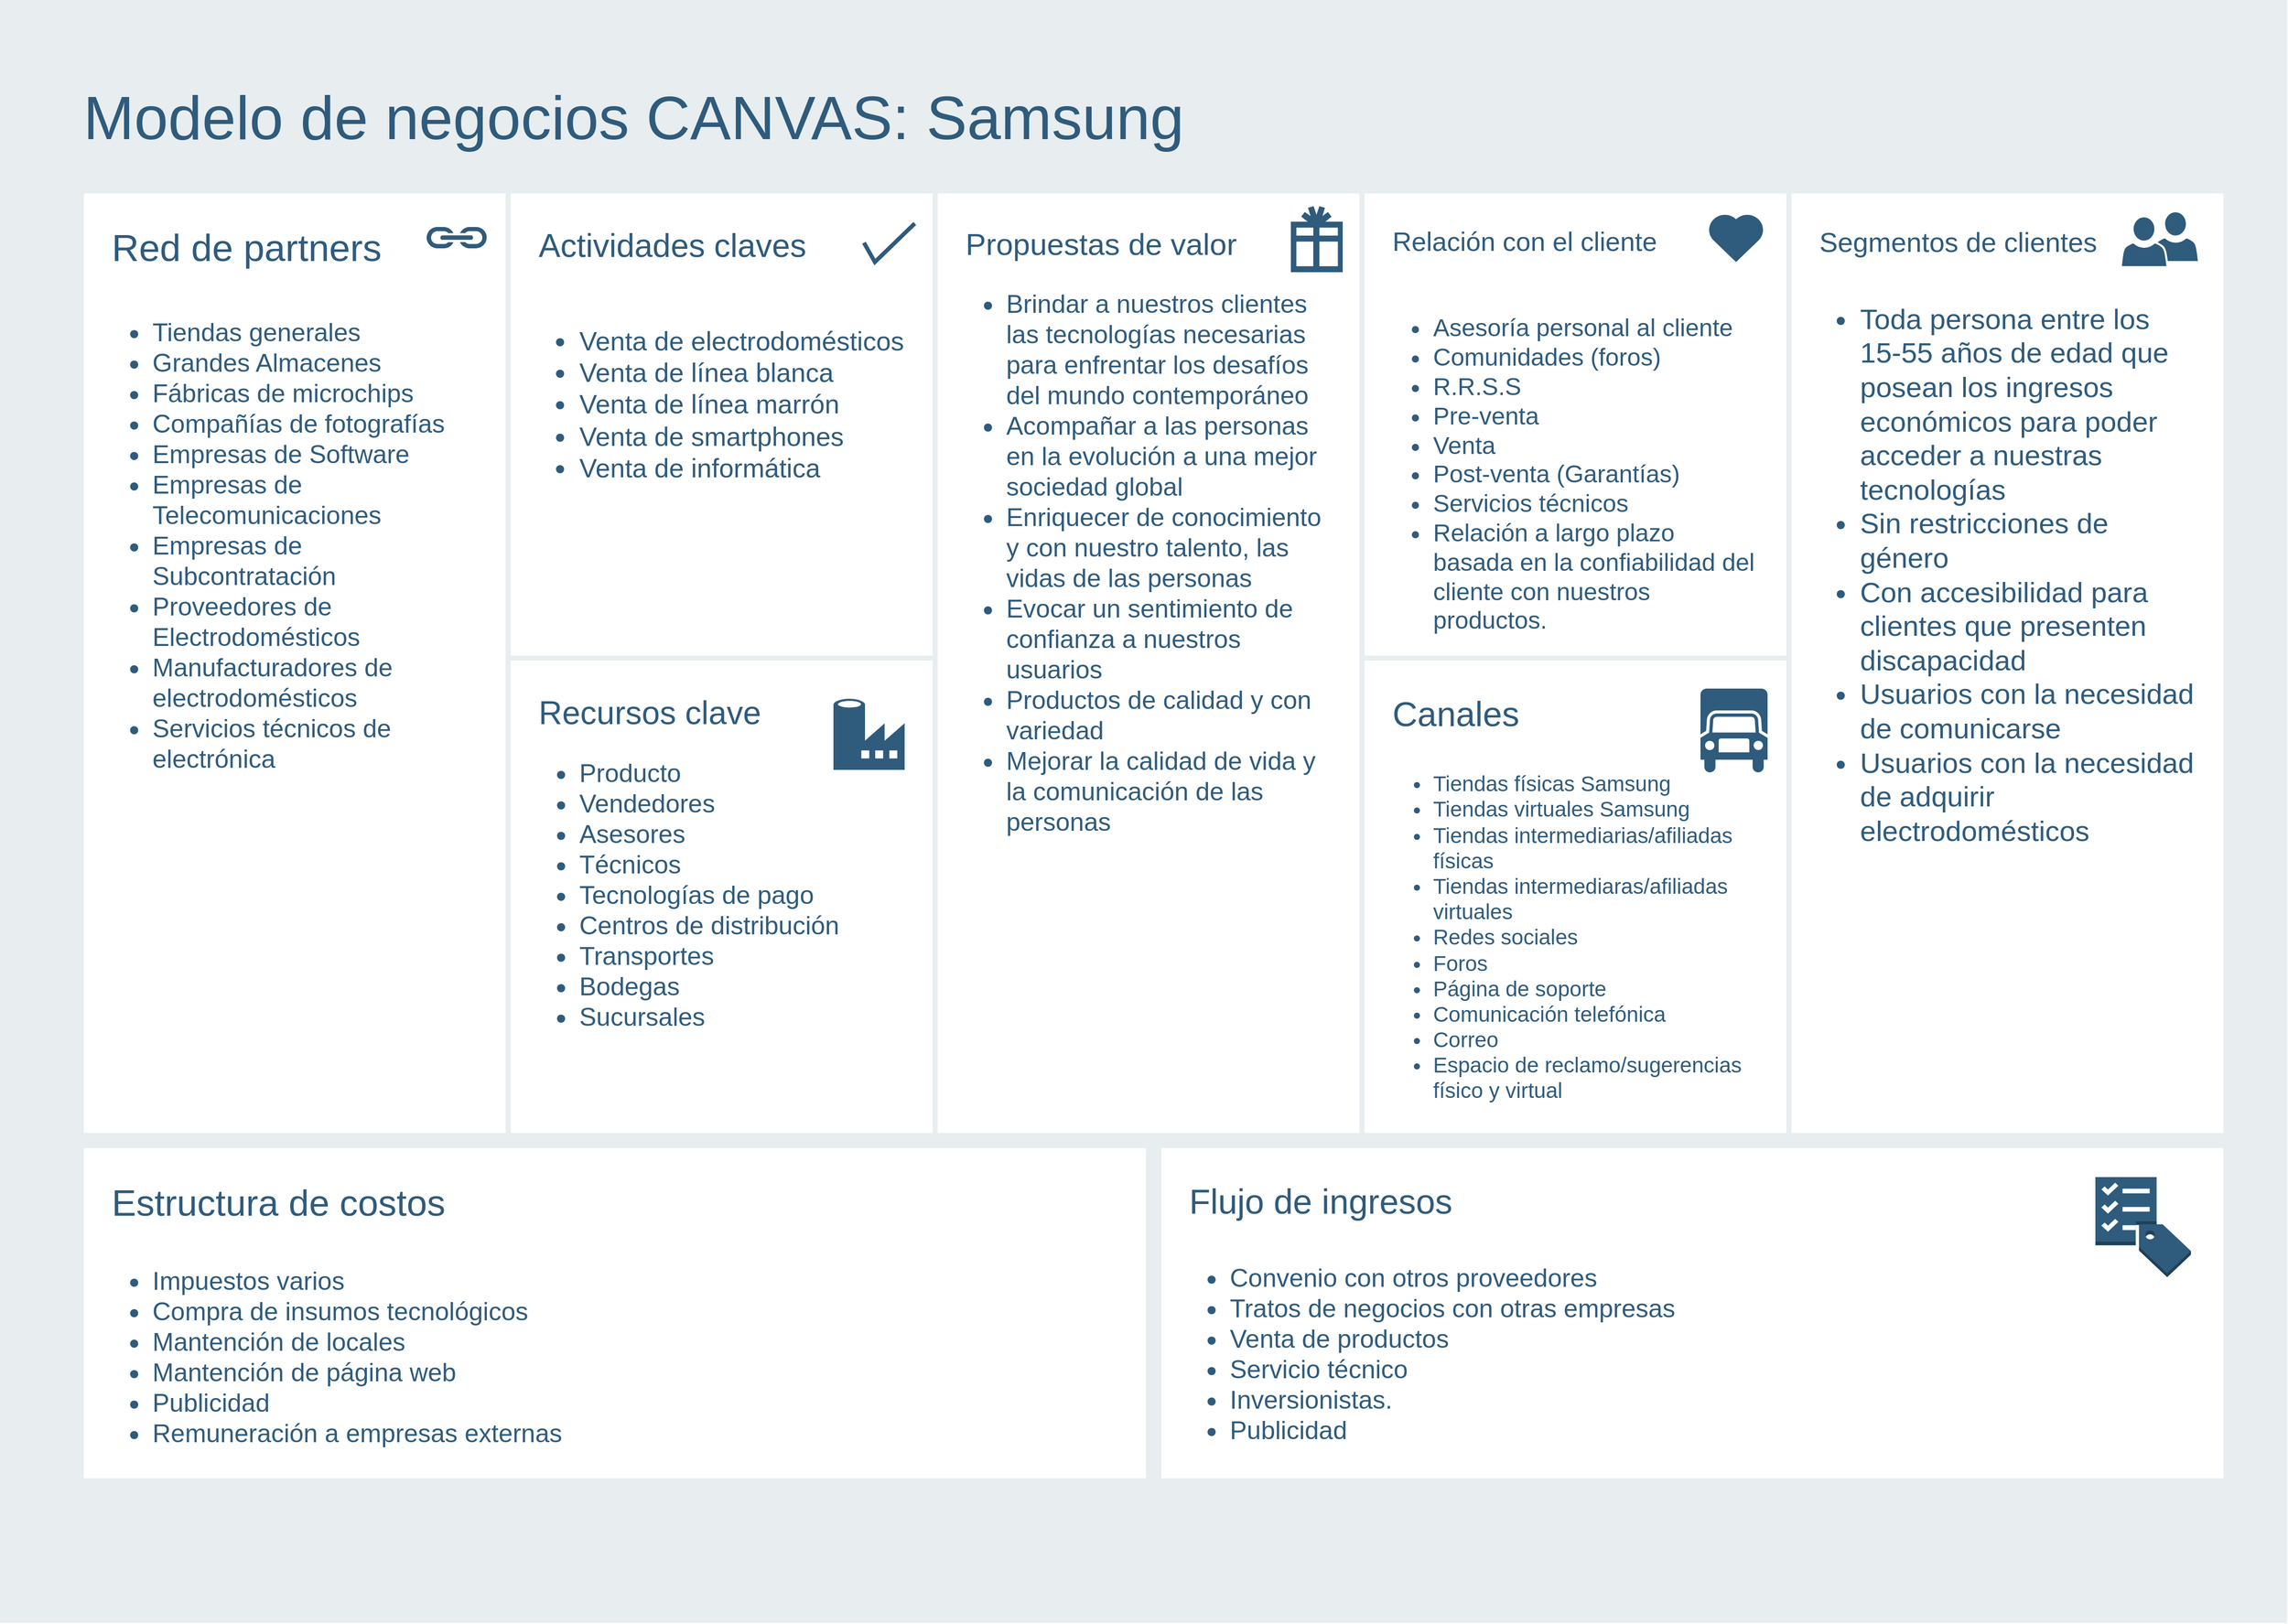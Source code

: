 <mxfile version="15.5.8" type="google"><diagram id="07fea595-8f29-1299-0266-81d95cde20df" name="Page-1"><mxGraphModel dx="4818" dy="1257" grid="1" gridSize="10" guides="1" tooltips="1" connect="1" arrows="1" fold="1" page="1" pageScale="1" pageWidth="1169" pageHeight="827" background="none" math="0" shadow="0"><root><mxCell id="0"/><mxCell id="1" parent="0"/><mxCell id="698" value="" style="rounded=0;whiteSpace=wrap;html=1;shadow=0;labelBackgroundColor=none;strokeColor=none;strokeWidth=3;fillColor=#e8edf0;fontSize=60;fontColor=#2F5B7C;align=left;" parent="1" vertex="1"><mxGeometry x="-2290" y="32" width="2250" height="1598" as="geometry"/></mxCell><mxCell id="699" value="&lt;div style=&quot;font-size: 26px&quot;&gt;&lt;font style=&quot;font-size: 26px&quot;&gt;Relación con el cliente&lt;/font&gt;&lt;/div&gt;&lt;div style=&quot;font-size: 26px&quot;&gt;&lt;font style=&quot;font-size: 26px&quot;&gt;&lt;br&gt;&lt;/font&gt;&lt;/div&gt;&lt;div style=&quot;font-size: 24px&quot;&gt;&lt;ul&gt;&lt;li&gt;&lt;font style=&quot;font-size: 24px&quot;&gt;Asesoría personal al cliente&lt;/font&gt;&lt;/li&gt;&lt;li&gt;&lt;font style=&quot;font-size: 24px&quot;&gt;Comunidades (foros)&lt;/font&gt;&lt;/li&gt;&lt;li&gt;&lt;font style=&quot;font-size: 24px&quot;&gt;R.R.S.S&lt;/font&gt;&lt;/li&gt;&lt;li&gt;&lt;font style=&quot;font-size: 24px&quot;&gt;Pre-venta&lt;/font&gt;&lt;/li&gt;&lt;li&gt;&lt;font style=&quot;font-size: 24px&quot;&gt;Venta&lt;/font&gt;&lt;/li&gt;&lt;li&gt;&lt;font style=&quot;font-size: 24px&quot;&gt;Post-venta (Garantías)&lt;/font&gt;&lt;/li&gt;&lt;li&gt;&lt;font style=&quot;font-size: 24px&quot;&gt;Servicios técnicos&lt;/font&gt;&lt;/li&gt;&lt;li&gt;&lt;font style=&quot;font-size: 24px&quot;&gt;Relación a largo plazo basada en la confiabilidad del cliente con nuestros productos.&lt;/font&gt;&lt;/li&gt;&lt;/ul&gt;&lt;/div&gt;" style="rounded=0;whiteSpace=wrap;html=1;shadow=0;labelBackgroundColor=none;strokeColor=#e8edf0;strokeWidth=5;fillColor=#ffffff;fontSize=12;fontColor=#2F5B7C;align=left;verticalAlign=top;spacing=30;" parent="1" vertex="1"><mxGeometry x="-950" y="220" width="420" height="460" as="geometry"/></mxCell><mxCell id="700" value="&lt;div&gt;&lt;font&gt;&lt;font style=&quot;font-size: 37px&quot;&gt;Red de partners&lt;/font&gt;&lt;br&gt;&lt;/font&gt;&lt;/div&gt;&lt;div&gt;&lt;font size=&quot;3&quot;&gt;&lt;br&gt;&lt;/font&gt;&lt;/div&gt;&lt;ul style=&quot;font-size: 25px&quot;&gt;&lt;li&gt;&lt;font style=&quot;font-size: 25px&quot;&gt;Tiendas generales&lt;/font&gt;&lt;/li&gt;&lt;li&gt;&lt;font style=&quot;font-size: 25px&quot;&gt;Grandes Almacenes&lt;/font&gt;&lt;/li&gt;&lt;li&gt;&lt;font style=&quot;font-size: 25px&quot;&gt;Fábricas de microchips&lt;/font&gt;&lt;/li&gt;&lt;li&gt;&lt;font style=&quot;font-size: 25px&quot;&gt;Compañías de fotografías&lt;/font&gt;&lt;/li&gt;&lt;li&gt;&lt;font style=&quot;font-size: 25px&quot;&gt;Empresas de Software&lt;/font&gt;&lt;/li&gt;&lt;li&gt;&lt;font style=&quot;font-size: 25px&quot;&gt;Empresas de Telecomunicaciones&lt;/font&gt;&lt;/li&gt;&lt;li&gt;&lt;font style=&quot;font-size: 25px&quot;&gt;Empresas de Subcontratación&lt;/font&gt;&lt;/li&gt;&lt;li&gt;&lt;font style=&quot;font-size: 25px&quot;&gt;Proveedores de Electrodomésticos&lt;/font&gt;&lt;/li&gt;&lt;li&gt;&lt;font style=&quot;font-size: 25px&quot;&gt;Manufacturadores de electrodomésticos&lt;/font&gt;&lt;/li&gt;&lt;li&gt;&lt;font style=&quot;font-size: 25px&quot;&gt;Servicios técnicos de electrónica&lt;/font&gt;&lt;/li&gt;&lt;/ul&gt;&lt;br&gt;&lt;ul&gt;&lt;/ul&gt;" style="rounded=0;whiteSpace=wrap;html=1;shadow=0;labelBackgroundColor=none;strokeColor=#e8edf0;strokeWidth=5;fillColor=#ffffff;fontSize=12;fontColor=#2F5B7C;align=left;verticalAlign=top;spacing=30;" parent="1" vertex="1"><mxGeometry x="-2210" y="220" width="420" height="930" as="geometry"/></mxCell><mxCell id="701" value="&lt;font style=&quot;font-size: 32px&quot;&gt;&lt;font style=&quot;font-size: 32px&quot;&gt;Actividades claves&lt;/font&gt;&lt;br&gt;&lt;/font&gt;&lt;div style=&quot;font-size: 28px&quot;&gt;&lt;font style=&quot;font-size: 28px&quot;&gt;&lt;br&gt;&lt;/font&gt;&lt;/div&gt;&lt;ul style=&quot;font-size: 26px&quot;&gt;&lt;li&gt;&lt;font style=&quot;font-size: 26px&quot;&gt;Venta de electrodomésticos&lt;/font&gt;&lt;/li&gt;&lt;li&gt;&lt;font style=&quot;font-size: 26px&quot;&gt;Venta de línea blanca&lt;/font&gt;&lt;/li&gt;&lt;li&gt;&lt;font style=&quot;font-size: 26px&quot;&gt;Venta de línea marrón&lt;/font&gt;&lt;/li&gt;&lt;li&gt;&lt;font style=&quot;font-size: 26px&quot;&gt;Venta de smartphones&lt;/font&gt;&lt;/li&gt;&lt;li&gt;&lt;font style=&quot;font-size: 26px&quot;&gt;Venta de informática&lt;/font&gt;&lt;/li&gt;&lt;/ul&gt;&lt;font style=&quot;font-size: 28px&quot;&gt;&lt;br&gt;&lt;/font&gt;&lt;div style=&quot;font-size: 28px&quot;&gt;&lt;br&gt;&lt;/div&gt;" style="rounded=0;whiteSpace=wrap;html=1;shadow=0;labelBackgroundColor=none;strokeColor=#e8edf0;strokeWidth=5;fillColor=#ffffff;fontSize=12;fontColor=#2F5B7C;align=left;verticalAlign=top;spacing=30;" parent="1" vertex="1"><mxGeometry x="-1790" y="220" width="420" height="470" as="geometry"/></mxCell><mxCell id="702" value="&lt;div style=&quot;font-size: 32px&quot;&gt;&lt;span&gt;Recursos clave&lt;/span&gt;&lt;/div&gt;&lt;ul style=&quot;font-size: 25px&quot;&gt;&lt;li&gt;&lt;font style=&quot;font-size: 25px&quot;&gt;Producto&lt;/font&gt;&lt;/li&gt;&lt;li&gt;&lt;font style=&quot;font-size: 25px&quot;&gt;Vendedores&lt;/font&gt;&lt;/li&gt;&lt;li&gt;&lt;font style=&quot;font-size: 25px&quot;&gt;Asesores&lt;/font&gt;&lt;/li&gt;&lt;li&gt;&lt;font style=&quot;font-size: 25px&quot;&gt;Técnicos&lt;/font&gt;&lt;/li&gt;&lt;li&gt;&lt;font style=&quot;font-size: 25px&quot;&gt;Tecnologías de pago&lt;/font&gt;&lt;/li&gt;&lt;li&gt;&lt;font style=&quot;font-size: 25px&quot;&gt;Centros de distribución&lt;/font&gt;&lt;/li&gt;&lt;li&gt;&lt;font style=&quot;font-size: 25px&quot;&gt;Transportes&lt;/font&gt;&lt;/li&gt;&lt;li&gt;&lt;font style=&quot;font-size: 25px&quot;&gt;Bodegas&lt;/font&gt;&lt;/li&gt;&lt;li&gt;&lt;font style=&quot;font-size: 25px&quot;&gt;Sucursales&lt;/font&gt;&lt;/li&gt;&lt;/ul&gt;" style="rounded=0;whiteSpace=wrap;html=1;shadow=0;labelBackgroundColor=none;strokeColor=#e8edf0;strokeWidth=5;fillColor=#ffffff;fontSize=12;fontColor=#2F5B7C;align=left;verticalAlign=top;spacing=30;" parent="1" vertex="1"><mxGeometry x="-1790" y="680" width="420" height="470" as="geometry"/></mxCell><mxCell id="703" value="&lt;div style=&quot;font-size: 30px&quot;&gt;Propuestas de valor&lt;/div&gt;&lt;ul style=&quot;font-size: 25px&quot;&gt;&lt;li&gt;Brindar a nuestros clientes las tecnologías necesarias para enfrentar los desafíos del mundo contemporáneo&lt;/li&gt;&lt;li&gt;Acompañar a las personas en la evolución a una mejor sociedad global&lt;/li&gt;&lt;li&gt;Enriquecer de conocimiento y con nuestro talento, las vidas de las personas&lt;/li&gt;&lt;li&gt;Evocar un sentimiento de confianza a nuestros usuarios&lt;/li&gt;&lt;li&gt;Productos de calidad y con variedad&lt;/li&gt;&lt;li&gt;Mejorar la calidad de vida y la comunicación de las personas&lt;/li&gt;&lt;/ul&gt;" style="rounded=0;whiteSpace=wrap;html=1;shadow=0;labelBackgroundColor=none;strokeColor=#e8edf0;strokeWidth=5;fillColor=#ffffff;fontSize=12;fontColor=#2F5B7C;align=left;verticalAlign=top;spacing=30;" parent="1" vertex="1"><mxGeometry x="-1370" y="220" width="420" height="930" as="geometry"/></mxCell><mxCell id="704" value="&lt;div style=&quot;font-size: 27px&quot;&gt;&lt;font style=&quot;font-size: 27px&quot;&gt;Segmentos de clientes&lt;/font&gt;&lt;/div&gt;&lt;div&gt;&lt;br&gt;&lt;/div&gt;&lt;div style=&quot;font-size: 28px&quot;&gt;&lt;ul&gt;&lt;li&gt;&lt;font style=&quot;font-size: 28px&quot;&gt;Toda persona entre los 15-55 años de edad que posean los ingresos económicos para poder acceder a nuestras tecnologías&lt;/font&gt;&lt;/li&gt;&lt;li&gt;&lt;span&gt;Sin restricciones de género&lt;/span&gt;&lt;/li&gt;&lt;li&gt;&lt;span&gt;Con accesibilidad para clientes que presenten discapacidad&lt;/span&gt;&lt;/li&gt;&lt;li&gt;&lt;span&gt;Usuarios con la necesidad de comunicarse&lt;/span&gt;&lt;/li&gt;&lt;li&gt;&lt;span&gt;Usuarios con la necesidad de adquirir electrodomésticos&lt;/span&gt;&lt;/li&gt;&lt;/ul&gt;&lt;/div&gt;" style="rounded=0;whiteSpace=wrap;html=1;shadow=0;labelBackgroundColor=none;strokeColor=#e8edf0;strokeWidth=5;fillColor=#ffffff;fontSize=12;fontColor=#2F5B7C;align=left;verticalAlign=top;spacing=30;" parent="1" vertex="1"><mxGeometry x="-530" y="220" width="430" height="930" as="geometry"/></mxCell><mxCell id="705" value="&lt;div&gt;&lt;font style=&quot;font-size: 34px&quot;&gt;Canales&lt;/font&gt;&lt;/div&gt;&lt;div&gt;&lt;br&gt;&lt;/div&gt;&lt;ul style=&quot;font-size: 21px&quot;&gt;&lt;li&gt;&lt;font style=&quot;font-size: 21px&quot;&gt;Tiendas físicas Samsung&lt;/font&gt;&lt;/li&gt;&lt;li&gt;&lt;font style=&quot;font-size: 21px&quot;&gt;Tiendas virtuales Samsung&lt;/font&gt;&lt;/li&gt;&lt;li&gt;&lt;font style=&quot;font-size: 21px&quot;&gt;Tiendas intermediarias/afiliadas físicas&lt;/font&gt;&lt;/li&gt;&lt;li&gt;&lt;font style=&quot;font-size: 21px&quot;&gt;Tiendas intermediaras/afiliadas virtuales&lt;/font&gt;&lt;/li&gt;&lt;li&gt;&lt;font style=&quot;font-size: 21px&quot;&gt;Redes sociales&lt;/font&gt;&lt;/li&gt;&lt;li&gt;&lt;font style=&quot;font-size: 21px&quot;&gt;Foros&lt;/font&gt;&lt;/li&gt;&lt;li&gt;&lt;font style=&quot;font-size: 21px&quot;&gt;Página de soporte&lt;/font&gt;&lt;/li&gt;&lt;li&gt;&lt;font style=&quot;font-size: 21px&quot;&gt;Comunicación telefónica&lt;/font&gt;&lt;/li&gt;&lt;li&gt;&lt;font style=&quot;font-size: 21px&quot;&gt;Correo&lt;/font&gt;&lt;/li&gt;&lt;li&gt;&lt;font style=&quot;font-size: 21px&quot;&gt;Espacio de reclamo/sugerencias físico y virtual&lt;/font&gt;&lt;/li&gt;&lt;/ul&gt;&lt;div style=&quot;font-size: 20px&quot;&gt;&lt;font style=&quot;font-size: 20px&quot;&gt;&lt;br&gt;&lt;/font&gt;&lt;/div&gt;&lt;div style=&quot;font-size: 10px&quot;&gt;&lt;br&gt;&lt;/div&gt;" style="rounded=0;whiteSpace=wrap;html=1;shadow=0;labelBackgroundColor=none;strokeColor=#e8edf0;strokeWidth=5;fillColor=#ffffff;fontSize=12;fontColor=#2F5B7C;align=left;verticalAlign=top;spacing=30;" parent="1" vertex="1"><mxGeometry x="-950" y="680" width="420" height="470" as="geometry"/></mxCell><mxCell id="706" value="&lt;div style=&quot;font-size: 36px&quot;&gt;&lt;font style=&quot;font-size: 36px&quot;&gt;Estructura de costos&lt;/font&gt;&lt;/div&gt;&lt;div&gt;&lt;br&gt;&lt;/div&gt;&lt;ul style=&quot;font-size: 25px&quot;&gt;&lt;li&gt;Impuestos varios&lt;/li&gt;&lt;li&gt;Compra de insumos tecnológicos&lt;/li&gt;&lt;li&gt;Mantención de locales &lt;/li&gt;&lt;li&gt;Mantención de página web&lt;/li&gt;&lt;li&gt;Publicidad&lt;/li&gt;&lt;li&gt;Remuneración a empresas externas&lt;/li&gt;&lt;/ul&gt;" style="rounded=0;whiteSpace=wrap;html=1;shadow=0;labelBackgroundColor=none;strokeColor=#e8edf0;strokeWidth=5;fillColor=#ffffff;fontSize=12;fontColor=#2F5B7C;align=left;verticalAlign=top;spacing=30;" parent="1" vertex="1"><mxGeometry x="-2210" y="1160" width="1050" height="330" as="geometry"/></mxCell><mxCell id="707" value="&lt;div style=&quot;font-size: 34px&quot;&gt;&lt;font style=&quot;font-size: 34px&quot;&gt;Flujo de ingresos&lt;/font&gt;&lt;/div&gt;&lt;div&gt;&lt;br&gt;&lt;/div&gt;&lt;ul style=&quot;font-size: 25px&quot;&gt;&lt;li&gt;Convenio con otros proveedores&lt;/li&gt;&lt;li&gt;Tratos de negocios con otras empresas&lt;/li&gt;&lt;li&gt;Venta de productos&lt;/li&gt;&lt;li&gt;Servicio técnico&lt;/li&gt;&lt;li&gt;Inversionistas.&lt;/li&gt;&lt;li&gt;Publicidad&lt;/li&gt;&lt;/ul&gt;" style="rounded=0;whiteSpace=wrap;html=1;shadow=0;labelBackgroundColor=none;strokeColor=#e8edf0;strokeWidth=5;fillColor=#ffffff;fontSize=12;fontColor=#2F5B7C;align=left;verticalAlign=top;spacing=30;" parent="1" vertex="1"><mxGeometry x="-1150" y="1160" width="1050" height="330" as="geometry"/></mxCell><mxCell id="708" value="Modelo de negocios CANVAS: Samsung" style="text;html=1;resizable=0;points=[];autosize=1;align=left;verticalAlign=top;spacingTop=-4;fontSize=60;fontColor=#2F5B7C;" parent="1" vertex="1"><mxGeometry x="-2210" y="110" width="1100" height="70" as="geometry"/></mxCell><mxCell id="709" value="" style="html=1;verticalLabelPosition=bottom;labelBackgroundColor=#ffffff;verticalAlign=top;shadow=0;dashed=0;strokeWidth=4;shape=mxgraph.ios7.misc.check;strokeColor=#2F5B7C;fillColor=#ffffff;gradientColor=none;fontSize=12;fontColor=#2F5B7C;align=left;" parent="1" vertex="1"><mxGeometry x="-1440" y="252" width="50" height="38" as="geometry"/></mxCell><mxCell id="710" value="" style="shape=mxgraph.signs.travel.present;html=1;fillColor=#2F5B7C;strokeColor=none;verticalLabelPosition=bottom;verticalAlign=top;align=center;shadow=0;labelBackgroundColor=none;fontSize=12;fontColor=#2F5B7C;" parent="1" vertex="1"><mxGeometry x="-1020" y="235" width="51" height="65" as="geometry"/></mxCell><mxCell id="711" value="" style="html=1;verticalLabelPosition=bottom;labelBackgroundColor=#ffffff;verticalAlign=top;strokeWidth=3;strokeColor=none;fillColor=#2F5B7C;shadow=0;dashed=0;shape=mxgraph.ios7.icons.heart;fontSize=12;fontColor=#2F5B7C;align=left;" parent="1" vertex="1"><mxGeometry x="-610" y="242" width="56" height="48" as="geometry"/></mxCell><mxCell id="715" value="" style="shadow=0;dashed=0;html=1;strokeColor=none;labelPosition=center;verticalLabelPosition=bottom;verticalAlign=top;shape=mxgraph.mscae.cloud.data_factory;fillColor=#2F5B7C;labelBackgroundColor=none;fontSize=10;fontColor=#2F5B7C;align=left;" parent="1" vertex="1"><mxGeometry x="-1470" y="720" width="70" height="70" as="geometry"/></mxCell><mxCell id="716" value="" style="shape=mxgraph.signs.transportation.truck_6;html=1;fillColor=#2F5B7C;strokeColor=none;verticalLabelPosition=bottom;verticalAlign=top;align=center;shadow=0;labelBackgroundColor=none;fontSize=10;fontColor=#2F5B7C;aspect=fixed;" parent="1" vertex="1"><mxGeometry x="-617" y="710" width="66" height="82.5" as="geometry"/></mxCell><mxCell id="717" value="" style="shape=image;html=1;verticalAlign=top;verticalLabelPosition=bottom;labelBackgroundColor=#ffffff;imageAspect=0;aspect=fixed;image=https://cdn4.iconfinder.com/data/icons/evil-icons-user-interface/64/price-128.png;shadow=0;strokeColor=#e8edf0;strokeWidth=3;fillColor=#2F5B7C;gradientColor=none;fontSize=10;fontColor=#2F5B7C;align=left;" parent="1" vertex="1"><mxGeometry x="-1300" y="1191" width="98" height="98" as="geometry"/></mxCell><mxCell id="718" value="" style="dashed=0;html=1;shape=mxgraph.aws3.checklist_cost;fillColor=#2F5B7C;gradientColor=none;shadow=0;labelBackgroundColor=none;strokeColor=none;strokeWidth=3;fontSize=10;fontColor=#2F5B7C;align=left;" parent="1" vertex="1"><mxGeometry x="-228.5" y="1191" width="94" height="98.5" as="geometry"/></mxCell><mxCell id="719" value="" style="shadow=0;dashed=0;html=1;strokeColor=none;fillColor=#2F5B7C;labelPosition=center;verticalLabelPosition=bottom;verticalAlign=top;outlineConnect=0;shape=mxgraph.office.concepts.link;labelBackgroundColor=none;fontSize=10;fontColor=#000000;align=left;" parent="1" vertex="1"><mxGeometry x="-1871" y="255.5" width="61" height="21" as="geometry"/></mxCell><mxCell id="720" value="" style="group" parent="1" vertex="1" connectable="0"><mxGeometry x="-203.5" y="245" width="69" height="50" as="geometry"/></mxCell><mxCell id="721" value="" style="shadow=0;dashed=0;html=1;strokeColor=#FFFFFF;labelPosition=center;verticalLabelPosition=bottom;verticalAlign=top;outlineConnect=0;shape=mxgraph.office.users.user;fillColor=#2F5B7C;labelBackgroundColor=none;fontSize=10;fontColor=#000000;align=left;strokeWidth=2;" parent="720" vertex="1"><mxGeometry x="31" y="-5" width="46" height="50" as="geometry"/></mxCell><mxCell id="722" value="" style="shadow=0;dashed=0;html=1;strokeColor=#FFFFFF;labelPosition=center;verticalLabelPosition=bottom;verticalAlign=top;outlineConnect=0;shape=mxgraph.office.users.user;fillColor=#2F5B7C;labelBackgroundColor=none;fontSize=10;fontColor=#000000;align=left;strokeWidth=2;" parent="720" vertex="1"><mxGeometry width="46" height="50" as="geometry"/></mxCell></root></mxGraphModel></diagram></mxfile>